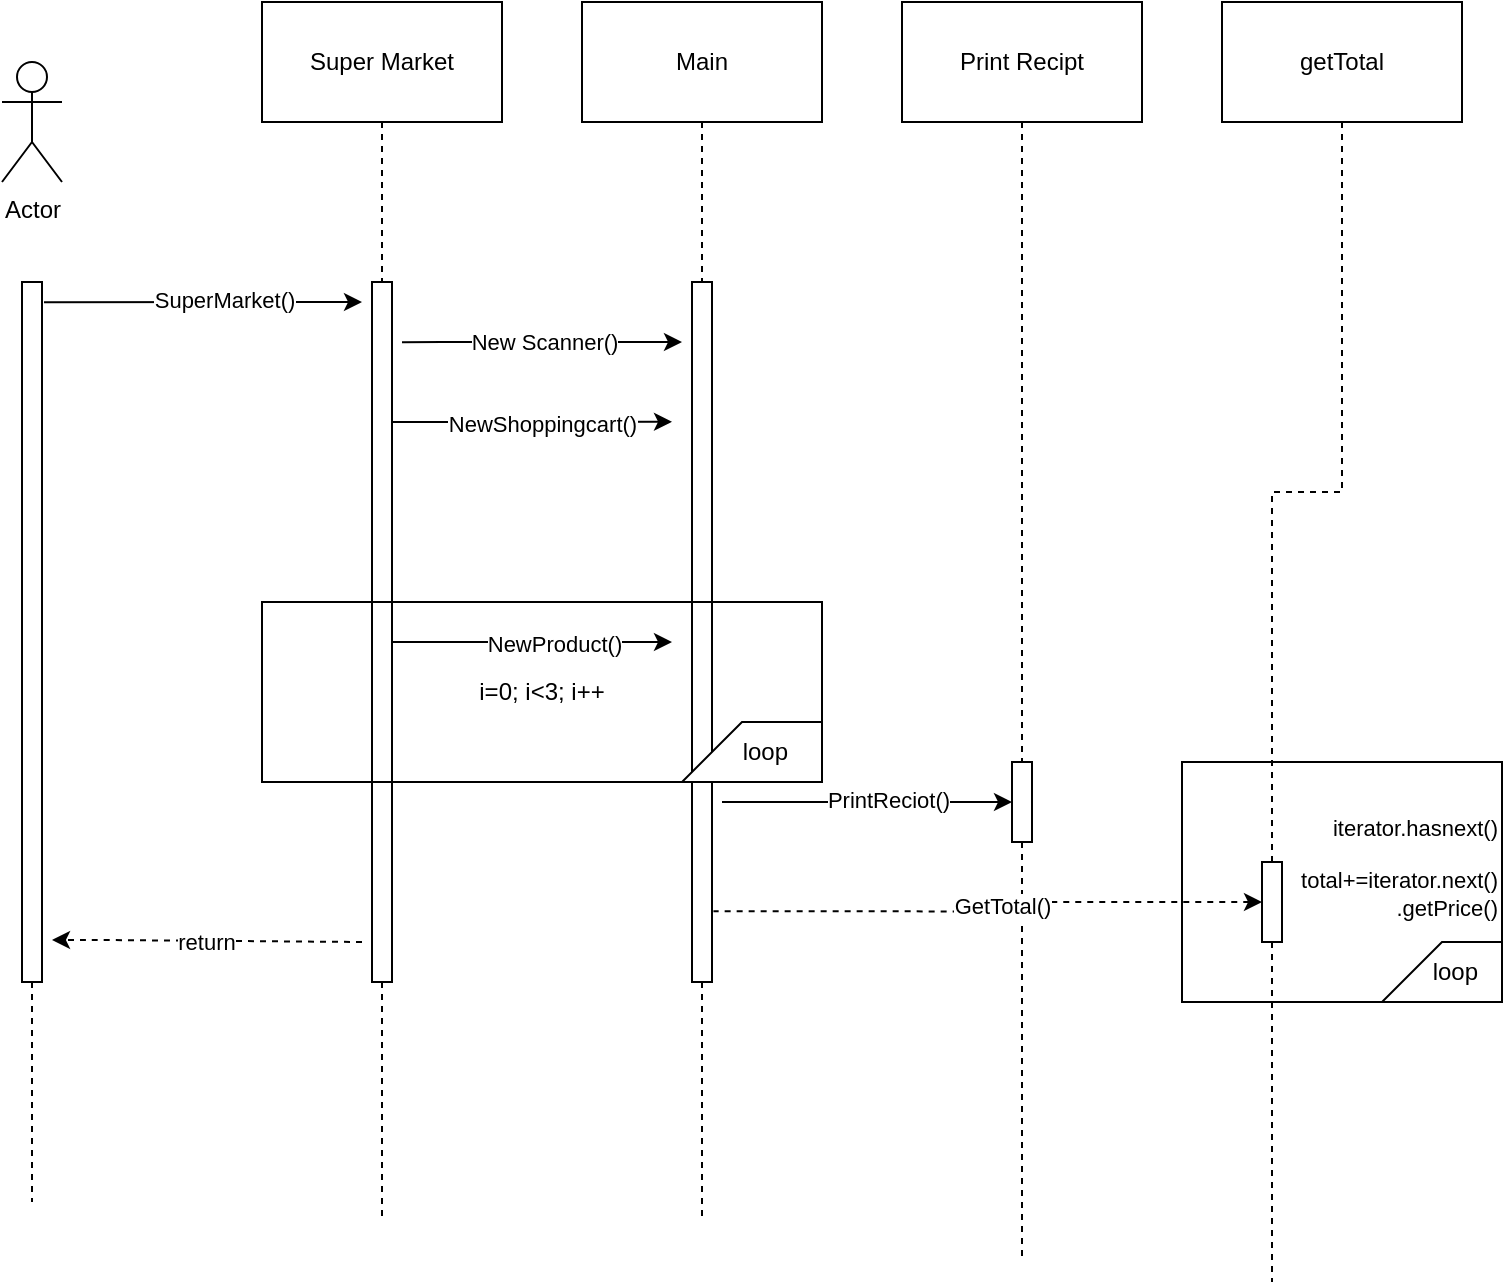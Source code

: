 <mxfile>
    <diagram id="DZpvcJoWL-dEGvdpKnPp" name="Página-1">
        <mxGraphModel dx="566" dy="337" grid="1" gridSize="10" guides="1" tooltips="1" connect="1" arrows="1" fold="1" page="1" pageScale="1" pageWidth="827" pageHeight="1169" math="0" shadow="0">
            <root>
                <mxCell id="0"/>
                <mxCell id="1" parent="0"/>
                <mxCell id="35" value="&lt;div style=&quot;font-size: 11px&quot;&gt;&lt;font style=&quot;font-size: 11px&quot;&gt;iterator.hasnext()&lt;/font&gt;&lt;/div&gt;&lt;div style=&quot;font-size: 11px&quot;&gt;&lt;span&gt;&lt;font style=&quot;font-size: 11px&quot;&gt;&lt;br&gt;&lt;/font&gt;&lt;/span&gt;&lt;/div&gt;&lt;div style=&quot;font-size: 11px&quot;&gt;&lt;span&gt;&lt;font style=&quot;font-size: 11px&quot;&gt;total+=iterator.next()&lt;/font&gt;&lt;/span&gt;&lt;/div&gt;&lt;div style=&quot;font-size: 11px&quot;&gt;&lt;font style=&quot;font-size: 11px&quot;&gt;.getPrice()&lt;/font&gt;&lt;/div&gt;&lt;div&gt;&lt;span&gt;&lt;br&gt;&lt;/span&gt;&lt;/div&gt;" style="rounded=0;whiteSpace=wrap;html=1;fillColor=none;align=right;" vertex="1" parent="1">
                    <mxGeometry x="660" y="420" width="160" height="120" as="geometry"/>
                </mxCell>
                <mxCell id="2" value="Actor" style="shape=umlActor;verticalLabelPosition=bottom;verticalAlign=top;html=1;outlineConnect=0;" vertex="1" parent="1">
                    <mxGeometry x="70" y="70" width="30" height="60" as="geometry"/>
                </mxCell>
                <mxCell id="10" style="edgeStyle=orthogonalEdgeStyle;rounded=0;orthogonalLoop=1;jettySize=auto;html=1;entryX=0.5;entryY=0;entryDx=0;entryDy=0;endArrow=none;endFill=0;dashed=1;" edge="1" parent="1" source="3" target="8">
                    <mxGeometry relative="1" as="geometry"/>
                </mxCell>
                <mxCell id="3" value="Super Market" style="rounded=0;whiteSpace=wrap;html=1;" vertex="1" parent="1">
                    <mxGeometry x="200" y="40" width="120" height="60" as="geometry"/>
                </mxCell>
                <mxCell id="11" style="edgeStyle=orthogonalEdgeStyle;rounded=0;orthogonalLoop=1;jettySize=auto;html=1;entryX=0.5;entryY=0;entryDx=0;entryDy=0;endArrow=none;endFill=0;dashed=1;" edge="1" parent="1" source="4" target="9">
                    <mxGeometry relative="1" as="geometry"/>
                </mxCell>
                <mxCell id="4" value="Main" style="rounded=0;whiteSpace=wrap;html=1;" vertex="1" parent="1">
                    <mxGeometry x="360" y="40" width="120" height="60" as="geometry"/>
                </mxCell>
                <mxCell id="27" style="edgeStyle=orthogonalEdgeStyle;rounded=0;orthogonalLoop=1;jettySize=auto;html=1;endArrow=none;endFill=0;dashed=1;" edge="1" parent="1" source="5">
                    <mxGeometry relative="1" as="geometry">
                        <mxPoint x="580" y="420" as="targetPoint"/>
                    </mxGeometry>
                </mxCell>
                <mxCell id="5" value="Print Recipt" style="rounded=0;whiteSpace=wrap;html=1;" vertex="1" parent="1">
                    <mxGeometry x="520" y="40" width="120" height="60" as="geometry"/>
                </mxCell>
                <mxCell id="32" style="edgeStyle=orthogonalEdgeStyle;rounded=0;orthogonalLoop=1;jettySize=auto;html=1;dashed=1;endArrow=none;endFill=0;entryX=0.5;entryY=0;entryDx=0;entryDy=0;" edge="1" parent="1" source="6" target="31">
                    <mxGeometry relative="1" as="geometry">
                        <mxPoint x="740" y="470.0" as="targetPoint"/>
                    </mxGeometry>
                </mxCell>
                <mxCell id="6" value="getTotal" style="rounded=0;whiteSpace=wrap;html=1;" vertex="1" parent="1">
                    <mxGeometry x="680" y="40" width="120" height="60" as="geometry"/>
                </mxCell>
                <mxCell id="37" style="edgeStyle=orthogonalEdgeStyle;rounded=0;orthogonalLoop=1;jettySize=auto;html=1;dashed=1;startArrow=none;startFill=0;endArrow=none;endFill=0;" edge="1" parent="1" source="7">
                    <mxGeometry relative="1" as="geometry">
                        <mxPoint x="85" y="640.0" as="targetPoint"/>
                    </mxGeometry>
                </mxCell>
                <mxCell id="7" value="" style="rounded=0;whiteSpace=wrap;html=1;" vertex="1" parent="1">
                    <mxGeometry x="80" y="180" width="10" height="350" as="geometry"/>
                </mxCell>
                <mxCell id="38" style="edgeStyle=orthogonalEdgeStyle;rounded=0;orthogonalLoop=1;jettySize=auto;html=1;dashed=1;startArrow=none;startFill=0;endArrow=none;endFill=0;" edge="1" parent="1" source="8">
                    <mxGeometry relative="1" as="geometry">
                        <mxPoint x="260" y="650.0" as="targetPoint"/>
                    </mxGeometry>
                </mxCell>
                <mxCell id="8" value="" style="rounded=0;whiteSpace=wrap;html=1;" vertex="1" parent="1">
                    <mxGeometry x="255" y="180" width="10" height="350" as="geometry"/>
                </mxCell>
                <mxCell id="39" style="edgeStyle=orthogonalEdgeStyle;rounded=0;orthogonalLoop=1;jettySize=auto;html=1;dashed=1;startArrow=none;startFill=0;endArrow=none;endFill=0;" edge="1" parent="1" source="9">
                    <mxGeometry relative="1" as="geometry">
                        <mxPoint x="420.0" y="650.0" as="targetPoint"/>
                    </mxGeometry>
                </mxCell>
                <mxCell id="9" value="" style="rounded=0;whiteSpace=wrap;html=1;" vertex="1" parent="1">
                    <mxGeometry x="415" y="180" width="10" height="350" as="geometry"/>
                </mxCell>
                <mxCell id="12" value="" style="endArrow=classic;html=1;exitX=1.1;exitY=0.029;exitDx=0;exitDy=0;exitPerimeter=0;" edge="1" parent="1" source="7">
                    <mxGeometry width="50" height="50" relative="1" as="geometry">
                        <mxPoint x="110" y="240" as="sourcePoint"/>
                        <mxPoint x="250" y="190" as="targetPoint"/>
                    </mxGeometry>
                </mxCell>
                <mxCell id="23" value="SuperMarket()" style="edgeLabel;html=1;align=center;verticalAlign=middle;resizable=0;points=[];" vertex="1" connectable="0" parent="12">
                    <mxGeometry x="0.124" y="1" relative="1" as="geometry">
                        <mxPoint as="offset"/>
                    </mxGeometry>
                </mxCell>
                <mxCell id="13" value="" style="endArrow=classic;html=1;dashed=1;" edge="1" parent="1">
                    <mxGeometry width="50" height="50" relative="1" as="geometry">
                        <mxPoint x="250" y="510" as="sourcePoint"/>
                        <mxPoint x="95" y="509" as="targetPoint"/>
                        <Array as="points">
                            <mxPoint x="120" y="509"/>
                            <mxPoint x="95" y="509"/>
                        </Array>
                    </mxGeometry>
                </mxCell>
                <mxCell id="24" value="return" style="edgeLabel;html=1;align=center;verticalAlign=middle;resizable=0;points=[];" vertex="1" connectable="0" parent="13">
                    <mxGeometry x="0.006" relative="1" as="geometry">
                        <mxPoint as="offset"/>
                    </mxGeometry>
                </mxCell>
                <mxCell id="14" value="" style="endArrow=classic;html=1;exitX=1.5;exitY=0.086;exitDx=0;exitDy=0;exitPerimeter=0;" edge="1" parent="1" source="8">
                    <mxGeometry width="50" height="50" relative="1" as="geometry">
                        <mxPoint x="300" y="250" as="sourcePoint"/>
                        <mxPoint x="410" y="210" as="targetPoint"/>
                        <Array as="points">
                            <mxPoint x="300" y="210"/>
                            <mxPoint x="310" y="210"/>
                        </Array>
                    </mxGeometry>
                </mxCell>
                <mxCell id="16" value="New Scanner()" style="edgeLabel;html=1;align=center;verticalAlign=middle;resizable=0;points=[];" vertex="1" connectable="0" parent="14">
                    <mxGeometry x="0.6" y="-1" relative="1" as="geometry">
                        <mxPoint x="-41.67" y="-1" as="offset"/>
                    </mxGeometry>
                </mxCell>
                <mxCell id="15" value="" style="endArrow=classic;html=1;exitX=1.5;exitY=0.086;exitDx=0;exitDy=0;exitPerimeter=0;" edge="1" parent="1">
                    <mxGeometry width="50" height="50" relative="1" as="geometry">
                        <mxPoint x="265" y="250" as="sourcePoint"/>
                        <mxPoint x="405" y="249.9" as="targetPoint"/>
                    </mxGeometry>
                </mxCell>
                <mxCell id="17" value="NewShoppingcart()" style="edgeLabel;html=1;align=center;verticalAlign=middle;resizable=0;points=[];" vertex="1" connectable="0" parent="15">
                    <mxGeometry x="0.267" y="-1" relative="1" as="geometry">
                        <mxPoint x="-13.33" as="offset"/>
                    </mxGeometry>
                </mxCell>
                <mxCell id="19" value="i=0; i&amp;lt;3; i++" style="rounded=0;whiteSpace=wrap;html=1;fillColor=none;" vertex="1" parent="1">
                    <mxGeometry x="200" y="340" width="280" height="90" as="geometry"/>
                </mxCell>
                <mxCell id="20" value="&amp;nbsp; &amp;nbsp; loop" style="shape=card;whiteSpace=wrap;html=1;" vertex="1" parent="1">
                    <mxGeometry x="410" y="400" width="70" height="30" as="geometry"/>
                </mxCell>
                <mxCell id="21" value="" style="endArrow=classic;html=1;" edge="1" parent="1">
                    <mxGeometry width="50" height="50" relative="1" as="geometry">
                        <mxPoint x="265" y="360" as="sourcePoint"/>
                        <mxPoint x="405" y="360" as="targetPoint"/>
                    </mxGeometry>
                </mxCell>
                <mxCell id="22" value="NewProduct()" style="edgeLabel;html=1;align=center;verticalAlign=middle;resizable=0;points=[];" vertex="1" connectable="0" parent="21">
                    <mxGeometry x="0.148" y="-1" relative="1" as="geometry">
                        <mxPoint as="offset"/>
                    </mxGeometry>
                </mxCell>
                <mxCell id="40" style="edgeStyle=orthogonalEdgeStyle;rounded=0;orthogonalLoop=1;jettySize=auto;html=1;dashed=1;startArrow=none;startFill=0;endArrow=none;endFill=0;" edge="1" parent="1" source="25">
                    <mxGeometry relative="1" as="geometry">
                        <mxPoint x="580" y="670.0" as="targetPoint"/>
                    </mxGeometry>
                </mxCell>
                <mxCell id="25" value="" style="rounded=0;whiteSpace=wrap;html=1;" vertex="1" parent="1">
                    <mxGeometry x="575" y="420" width="10" height="40" as="geometry"/>
                </mxCell>
                <mxCell id="26" value="" style="endArrow=classic;html=1;entryX=0;entryY=0.5;entryDx=0;entryDy=0;" edge="1" parent="1" target="25">
                    <mxGeometry width="50" height="50" relative="1" as="geometry">
                        <mxPoint x="430" y="440" as="sourcePoint"/>
                        <mxPoint x="520" y="440" as="targetPoint"/>
                    </mxGeometry>
                </mxCell>
                <mxCell id="30" value="PrintReciot()" style="edgeLabel;html=1;align=center;verticalAlign=middle;resizable=0;points=[];" vertex="1" connectable="0" parent="26">
                    <mxGeometry x="0.14" y="1" relative="1" as="geometry">
                        <mxPoint as="offset"/>
                    </mxGeometry>
                </mxCell>
                <mxCell id="33" style="edgeStyle=orthogonalEdgeStyle;rounded=0;orthogonalLoop=1;jettySize=auto;html=1;entryX=1.072;entryY=0.899;entryDx=0;entryDy=0;entryPerimeter=0;dashed=1;endArrow=none;endFill=0;startArrow=classic;startFill=1;" edge="1" parent="1" source="31" target="9">
                    <mxGeometry relative="1" as="geometry"/>
                </mxCell>
                <mxCell id="34" value="GetTotal()" style="edgeLabel;html=1;align=center;verticalAlign=middle;resizable=0;points=[];" vertex="1" connectable="0" parent="33">
                    <mxGeometry x="-0.067" y="2" relative="1" as="geometry">
                        <mxPoint as="offset"/>
                    </mxGeometry>
                </mxCell>
                <mxCell id="41" style="edgeStyle=orthogonalEdgeStyle;rounded=0;orthogonalLoop=1;jettySize=auto;html=1;dashed=1;startArrow=none;startFill=0;endArrow=none;endFill=0;" edge="1" parent="1" source="31">
                    <mxGeometry relative="1" as="geometry">
                        <mxPoint x="705" y="680.0" as="targetPoint"/>
                    </mxGeometry>
                </mxCell>
                <mxCell id="31" value="" style="rounded=0;whiteSpace=wrap;html=1;" vertex="1" parent="1">
                    <mxGeometry x="700" y="470" width="10" height="40" as="geometry"/>
                </mxCell>
                <mxCell id="36" value="&amp;nbsp; &amp;nbsp; loop" style="shape=card;whiteSpace=wrap;html=1;" vertex="1" parent="1">
                    <mxGeometry x="760" y="510" width="60" height="30" as="geometry"/>
                </mxCell>
            </root>
        </mxGraphModel>
    </diagram>
</mxfile>